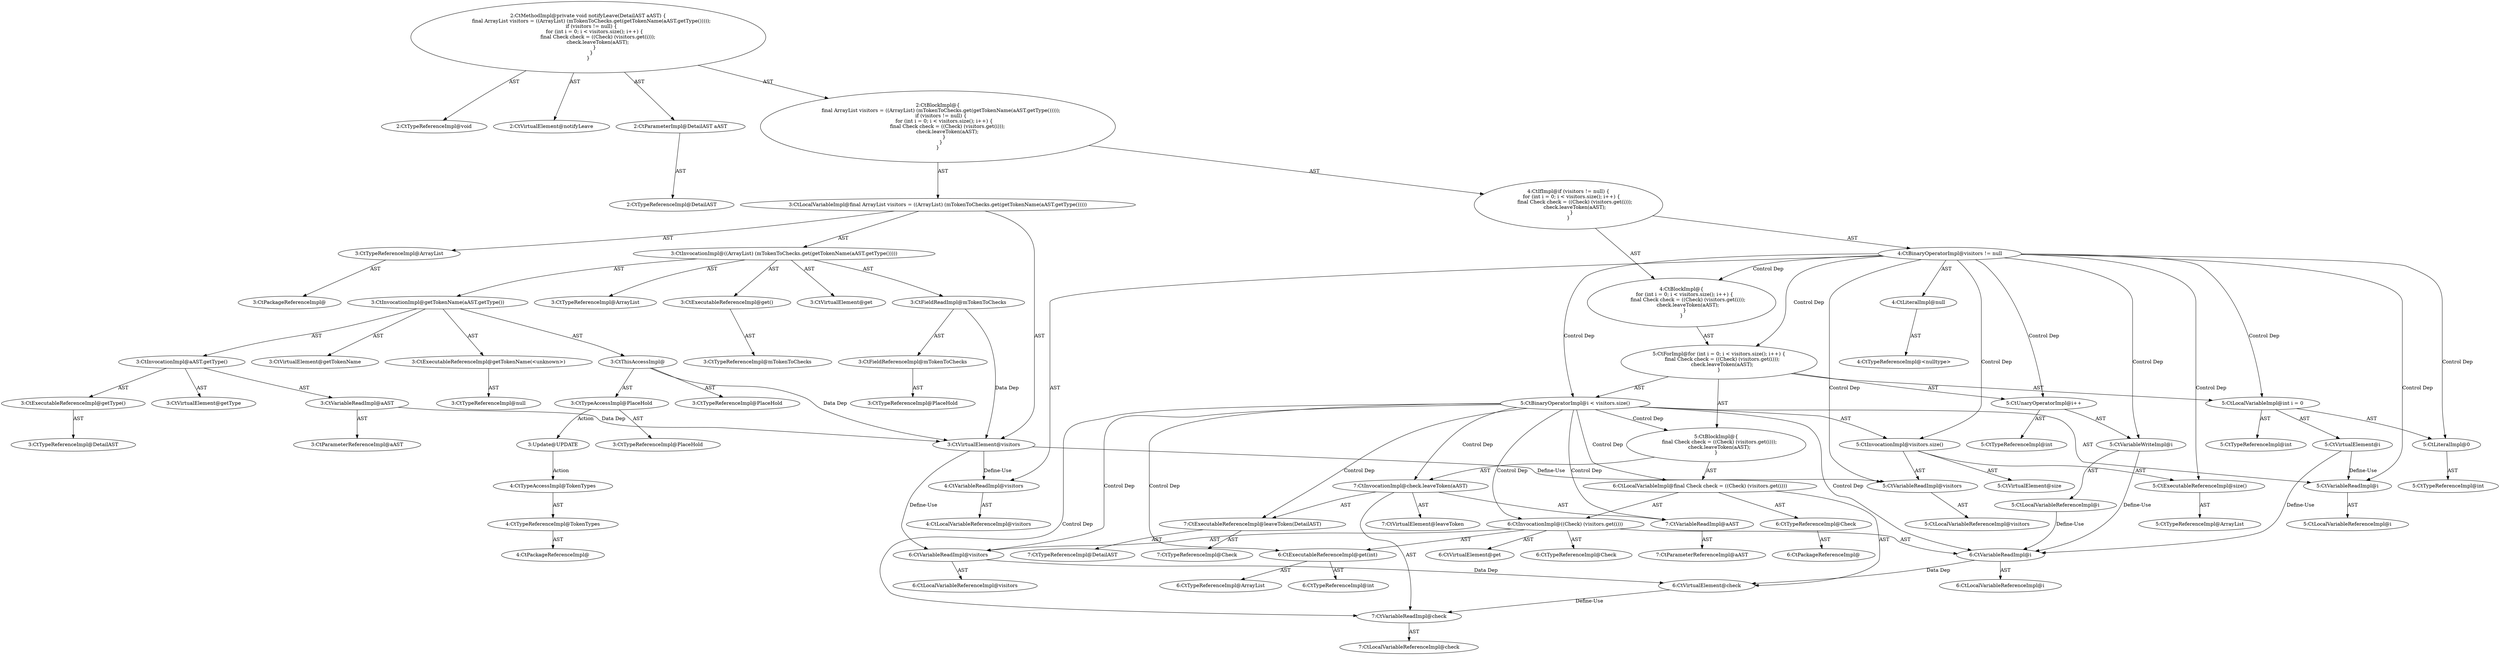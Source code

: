 digraph "notifyLeave#?,DetailAST" {
0 [label="2:CtTypeReferenceImpl@void" shape=ellipse]
1 [label="2:CtVirtualElement@notifyLeave" shape=ellipse]
2 [label="2:CtParameterImpl@DetailAST aAST" shape=ellipse]
3 [label="2:CtTypeReferenceImpl@DetailAST" shape=ellipse]
4 [label="3:CtTypeReferenceImpl@ArrayList" shape=ellipse]
5 [label="3:CtPackageReferenceImpl@" shape=ellipse]
6 [label="3:CtExecutableReferenceImpl@get()" shape=ellipse]
7 [label="3:CtTypeReferenceImpl@mTokenToChecks" shape=ellipse]
8 [label="3:CtVirtualElement@get" shape=ellipse]
9 [label="3:CtFieldReferenceImpl@mTokenToChecks" shape=ellipse]
10 [label="3:CtTypeReferenceImpl@PlaceHold" shape=ellipse]
11 [label="3:CtFieldReadImpl@mTokenToChecks" shape=ellipse]
12 [label="3:CtExecutableReferenceImpl@getTokenName(<unknown>)" shape=ellipse]
13 [label="3:CtTypeReferenceImpl@null" shape=ellipse]
14 [label="3:CtVirtualElement@getTokenName" shape=ellipse]
15 [label="3:CtTypeAccessImpl@PlaceHold" shape=ellipse]
16 [label="3:CtTypeReferenceImpl@PlaceHold" shape=ellipse]
17 [label="3:CtThisAccessImpl@" shape=ellipse]
18 [label="3:CtTypeReferenceImpl@PlaceHold" shape=ellipse]
19 [label="3:CtExecutableReferenceImpl@getType()" shape=ellipse]
20 [label="3:CtTypeReferenceImpl@DetailAST" shape=ellipse]
21 [label="3:CtVirtualElement@getType" shape=ellipse]
22 [label="3:CtVariableReadImpl@aAST" shape=ellipse]
23 [label="3:CtParameterReferenceImpl@aAST" shape=ellipse]
24 [label="3:CtInvocationImpl@aAST.getType()" shape=ellipse]
25 [label="3:CtInvocationImpl@getTokenName(aAST.getType())" shape=ellipse]
26 [label="3:CtInvocationImpl@((ArrayList) (mTokenToChecks.get(getTokenName(aAST.getType()))))" shape=ellipse]
27 [label="3:CtTypeReferenceImpl@ArrayList" shape=ellipse]
28 [label="3:CtVirtualElement@visitors" shape=ellipse]
29 [label="3:CtLocalVariableImpl@final ArrayList visitors = ((ArrayList) (mTokenToChecks.get(getTokenName(aAST.getType()))))" shape=ellipse]
30 [label="4:CtVariableReadImpl@visitors" shape=ellipse]
31 [label="4:CtLocalVariableReferenceImpl@visitors" shape=ellipse]
32 [label="4:CtLiteralImpl@null" shape=ellipse]
33 [label="4:CtTypeReferenceImpl@<nulltype>" shape=ellipse]
34 [label="4:CtBinaryOperatorImpl@visitors != null" shape=ellipse]
35 [label="5:CtTypeReferenceImpl@int" shape=ellipse]
36 [label="5:CtLiteralImpl@0" shape=ellipse]
37 [label="5:CtTypeReferenceImpl@int" shape=ellipse]
38 [label="5:CtVirtualElement@i" shape=ellipse]
39 [label="5:CtLocalVariableImpl@int i = 0" shape=ellipse]
40 [label="5:CtVariableReadImpl@i" shape=ellipse]
41 [label="5:CtLocalVariableReferenceImpl@i" shape=ellipse]
42 [label="5:CtExecutableReferenceImpl@size()" shape=ellipse]
43 [label="5:CtTypeReferenceImpl@ArrayList" shape=ellipse]
44 [label="5:CtVirtualElement@size" shape=ellipse]
45 [label="5:CtVariableReadImpl@visitors" shape=ellipse]
46 [label="5:CtLocalVariableReferenceImpl@visitors" shape=ellipse]
47 [label="5:CtInvocationImpl@visitors.size()" shape=ellipse]
48 [label="5:CtBinaryOperatorImpl@i < visitors.size()" shape=ellipse]
49 [label="5:CtVariableWriteImpl@i" shape=ellipse]
50 [label="5:CtLocalVariableReferenceImpl@i" shape=ellipse]
51 [label="5:CtUnaryOperatorImpl@i++" shape=ellipse]
52 [label="5:CtTypeReferenceImpl@int" shape=ellipse]
53 [label="6:CtTypeReferenceImpl@Check" shape=ellipse]
54 [label="6:CtPackageReferenceImpl@" shape=ellipse]
55 [label="6:CtExecutableReferenceImpl@get(int)" shape=ellipse]
56 [label="6:CtTypeReferenceImpl@ArrayList" shape=ellipse]
57 [label="6:CtTypeReferenceImpl@int" shape=ellipse]
58 [label="6:CtVirtualElement@get" shape=ellipse]
59 [label="6:CtVariableReadImpl@visitors" shape=ellipse]
60 [label="6:CtLocalVariableReferenceImpl@visitors" shape=ellipse]
61 [label="6:CtVariableReadImpl@i" shape=ellipse]
62 [label="6:CtLocalVariableReferenceImpl@i" shape=ellipse]
63 [label="6:CtInvocationImpl@((Check) (visitors.get(i)))" shape=ellipse]
64 [label="6:CtTypeReferenceImpl@Check" shape=ellipse]
65 [label="6:CtVirtualElement@check" shape=ellipse]
66 [label="6:CtLocalVariableImpl@final Check check = ((Check) (visitors.get(i)))" shape=ellipse]
67 [label="7:CtExecutableReferenceImpl@leaveToken(DetailAST)" shape=ellipse]
68 [label="7:CtTypeReferenceImpl@Check" shape=ellipse]
69 [label="7:CtTypeReferenceImpl@DetailAST" shape=ellipse]
70 [label="7:CtVirtualElement@leaveToken" shape=ellipse]
71 [label="7:CtVariableReadImpl@check" shape=ellipse]
72 [label="7:CtLocalVariableReferenceImpl@check" shape=ellipse]
73 [label="7:CtVariableReadImpl@aAST" shape=ellipse]
74 [label="7:CtParameterReferenceImpl@aAST" shape=ellipse]
75 [label="7:CtInvocationImpl@check.leaveToken(aAST)" shape=ellipse]
76 [label="5:CtBlockImpl@\{
    final Check check = ((Check) (visitors.get(i)));
    check.leaveToken(aAST);
\}" shape=ellipse]
77 [label="5:CtForImpl@for (int i = 0; i < visitors.size(); i++) \{
    final Check check = ((Check) (visitors.get(i)));
    check.leaveToken(aAST);
\}" shape=ellipse]
78 [label="4:CtBlockImpl@\{
    for (int i = 0; i < visitors.size(); i++) \{
        final Check check = ((Check) (visitors.get(i)));
        check.leaveToken(aAST);
    \}
\}" shape=ellipse]
79 [label="4:CtIfImpl@if (visitors != null) \{
    for (int i = 0; i < visitors.size(); i++) \{
        final Check check = ((Check) (visitors.get(i)));
        check.leaveToken(aAST);
    \}
\}" shape=ellipse]
80 [label="2:CtBlockImpl@\{
    final ArrayList visitors = ((ArrayList) (mTokenToChecks.get(getTokenName(aAST.getType()))));
    if (visitors != null) \{
        for (int i = 0; i < visitors.size(); i++) \{
            final Check check = ((Check) (visitors.get(i)));
            check.leaveToken(aAST);
        \}
    \}
\}" shape=ellipse]
81 [label="2:CtMethodImpl@private void notifyLeave(DetailAST aAST) \{
    final ArrayList visitors = ((ArrayList) (mTokenToChecks.get(getTokenName(aAST.getType()))));
    if (visitors != null) \{
        for (int i = 0; i < visitors.size(); i++) \{
            final Check check = ((Check) (visitors.get(i)));
            check.leaveToken(aAST);
        \}
    \}
\}" shape=ellipse]
82 [label="3:Update@UPDATE" shape=ellipse]
83 [label="4:CtPackageReferenceImpl@" shape=ellipse]
84 [label="4:CtTypeReferenceImpl@TokenTypes" shape=ellipse]
85 [label="4:CtTypeAccessImpl@TokenTypes" shape=ellipse]
2 -> 3 [label="AST"];
4 -> 5 [label="AST"];
6 -> 7 [label="AST"];
9 -> 10 [label="AST"];
11 -> 9 [label="AST"];
11 -> 28 [label="Data Dep"];
12 -> 13 [label="AST"];
15 -> 16 [label="AST"];
15 -> 82 [label="Action"];
17 -> 18 [label="AST"];
17 -> 15 [label="AST"];
17 -> 28 [label="Data Dep"];
19 -> 20 [label="AST"];
22 -> 23 [label="AST"];
22 -> 28 [label="Data Dep"];
24 -> 21 [label="AST"];
24 -> 22 [label="AST"];
24 -> 19 [label="AST"];
25 -> 14 [label="AST"];
25 -> 17 [label="AST"];
25 -> 12 [label="AST"];
25 -> 24 [label="AST"];
26 -> 8 [label="AST"];
26 -> 27 [label="AST"];
26 -> 11 [label="AST"];
26 -> 6 [label="AST"];
26 -> 25 [label="AST"];
28 -> 30 [label="Define-Use"];
28 -> 45 [label="Define-Use"];
28 -> 59 [label="Define-Use"];
29 -> 28 [label="AST"];
29 -> 4 [label="AST"];
29 -> 26 [label="AST"];
30 -> 31 [label="AST"];
32 -> 33 [label="AST"];
34 -> 30 [label="AST"];
34 -> 32 [label="AST"];
34 -> 78 [label="Control Dep"];
34 -> 77 [label="Control Dep"];
34 -> 39 [label="Control Dep"];
34 -> 36 [label="Control Dep"];
34 -> 48 [label="Control Dep"];
34 -> 40 [label="Control Dep"];
34 -> 47 [label="Control Dep"];
34 -> 42 [label="Control Dep"];
34 -> 45 [label="Control Dep"];
34 -> 51 [label="Control Dep"];
34 -> 49 [label="Control Dep"];
36 -> 37 [label="AST"];
38 -> 40 [label="Define-Use"];
38 -> 61 [label="Define-Use"];
39 -> 38 [label="AST"];
39 -> 35 [label="AST"];
39 -> 36 [label="AST"];
40 -> 41 [label="AST"];
42 -> 43 [label="AST"];
45 -> 46 [label="AST"];
47 -> 44 [label="AST"];
47 -> 45 [label="AST"];
47 -> 42 [label="AST"];
48 -> 40 [label="AST"];
48 -> 47 [label="AST"];
48 -> 76 [label="Control Dep"];
48 -> 66 [label="Control Dep"];
48 -> 63 [label="Control Dep"];
48 -> 55 [label="Control Dep"];
48 -> 59 [label="Control Dep"];
48 -> 61 [label="Control Dep"];
48 -> 75 [label="Control Dep"];
48 -> 67 [label="Control Dep"];
48 -> 71 [label="Control Dep"];
48 -> 73 [label="Control Dep"];
49 -> 50 [label="AST"];
49 -> 61 [label="Define-Use"];
50 -> 61 [label="Define-Use"];
51 -> 52 [label="AST"];
51 -> 49 [label="AST"];
53 -> 54 [label="AST"];
55 -> 56 [label="AST"];
55 -> 57 [label="AST"];
59 -> 60 [label="AST"];
59 -> 65 [label="Data Dep"];
61 -> 62 [label="AST"];
61 -> 65 [label="Data Dep"];
63 -> 58 [label="AST"];
63 -> 64 [label="AST"];
63 -> 59 [label="AST"];
63 -> 55 [label="AST"];
63 -> 61 [label="AST"];
65 -> 71 [label="Define-Use"];
66 -> 65 [label="AST"];
66 -> 53 [label="AST"];
66 -> 63 [label="AST"];
67 -> 68 [label="AST"];
67 -> 69 [label="AST"];
71 -> 72 [label="AST"];
73 -> 74 [label="AST"];
75 -> 70 [label="AST"];
75 -> 71 [label="AST"];
75 -> 67 [label="AST"];
75 -> 73 [label="AST"];
76 -> 66 [label="AST"];
76 -> 75 [label="AST"];
77 -> 39 [label="AST"];
77 -> 48 [label="AST"];
77 -> 51 [label="AST"];
77 -> 76 [label="AST"];
78 -> 77 [label="AST"];
79 -> 34 [label="AST"];
79 -> 78 [label="AST"];
80 -> 29 [label="AST"];
80 -> 79 [label="AST"];
81 -> 1 [label="AST"];
81 -> 0 [label="AST"];
81 -> 2 [label="AST"];
81 -> 80 [label="AST"];
82 -> 85 [label="Action"];
84 -> 83 [label="AST"];
85 -> 84 [label="AST"];
}